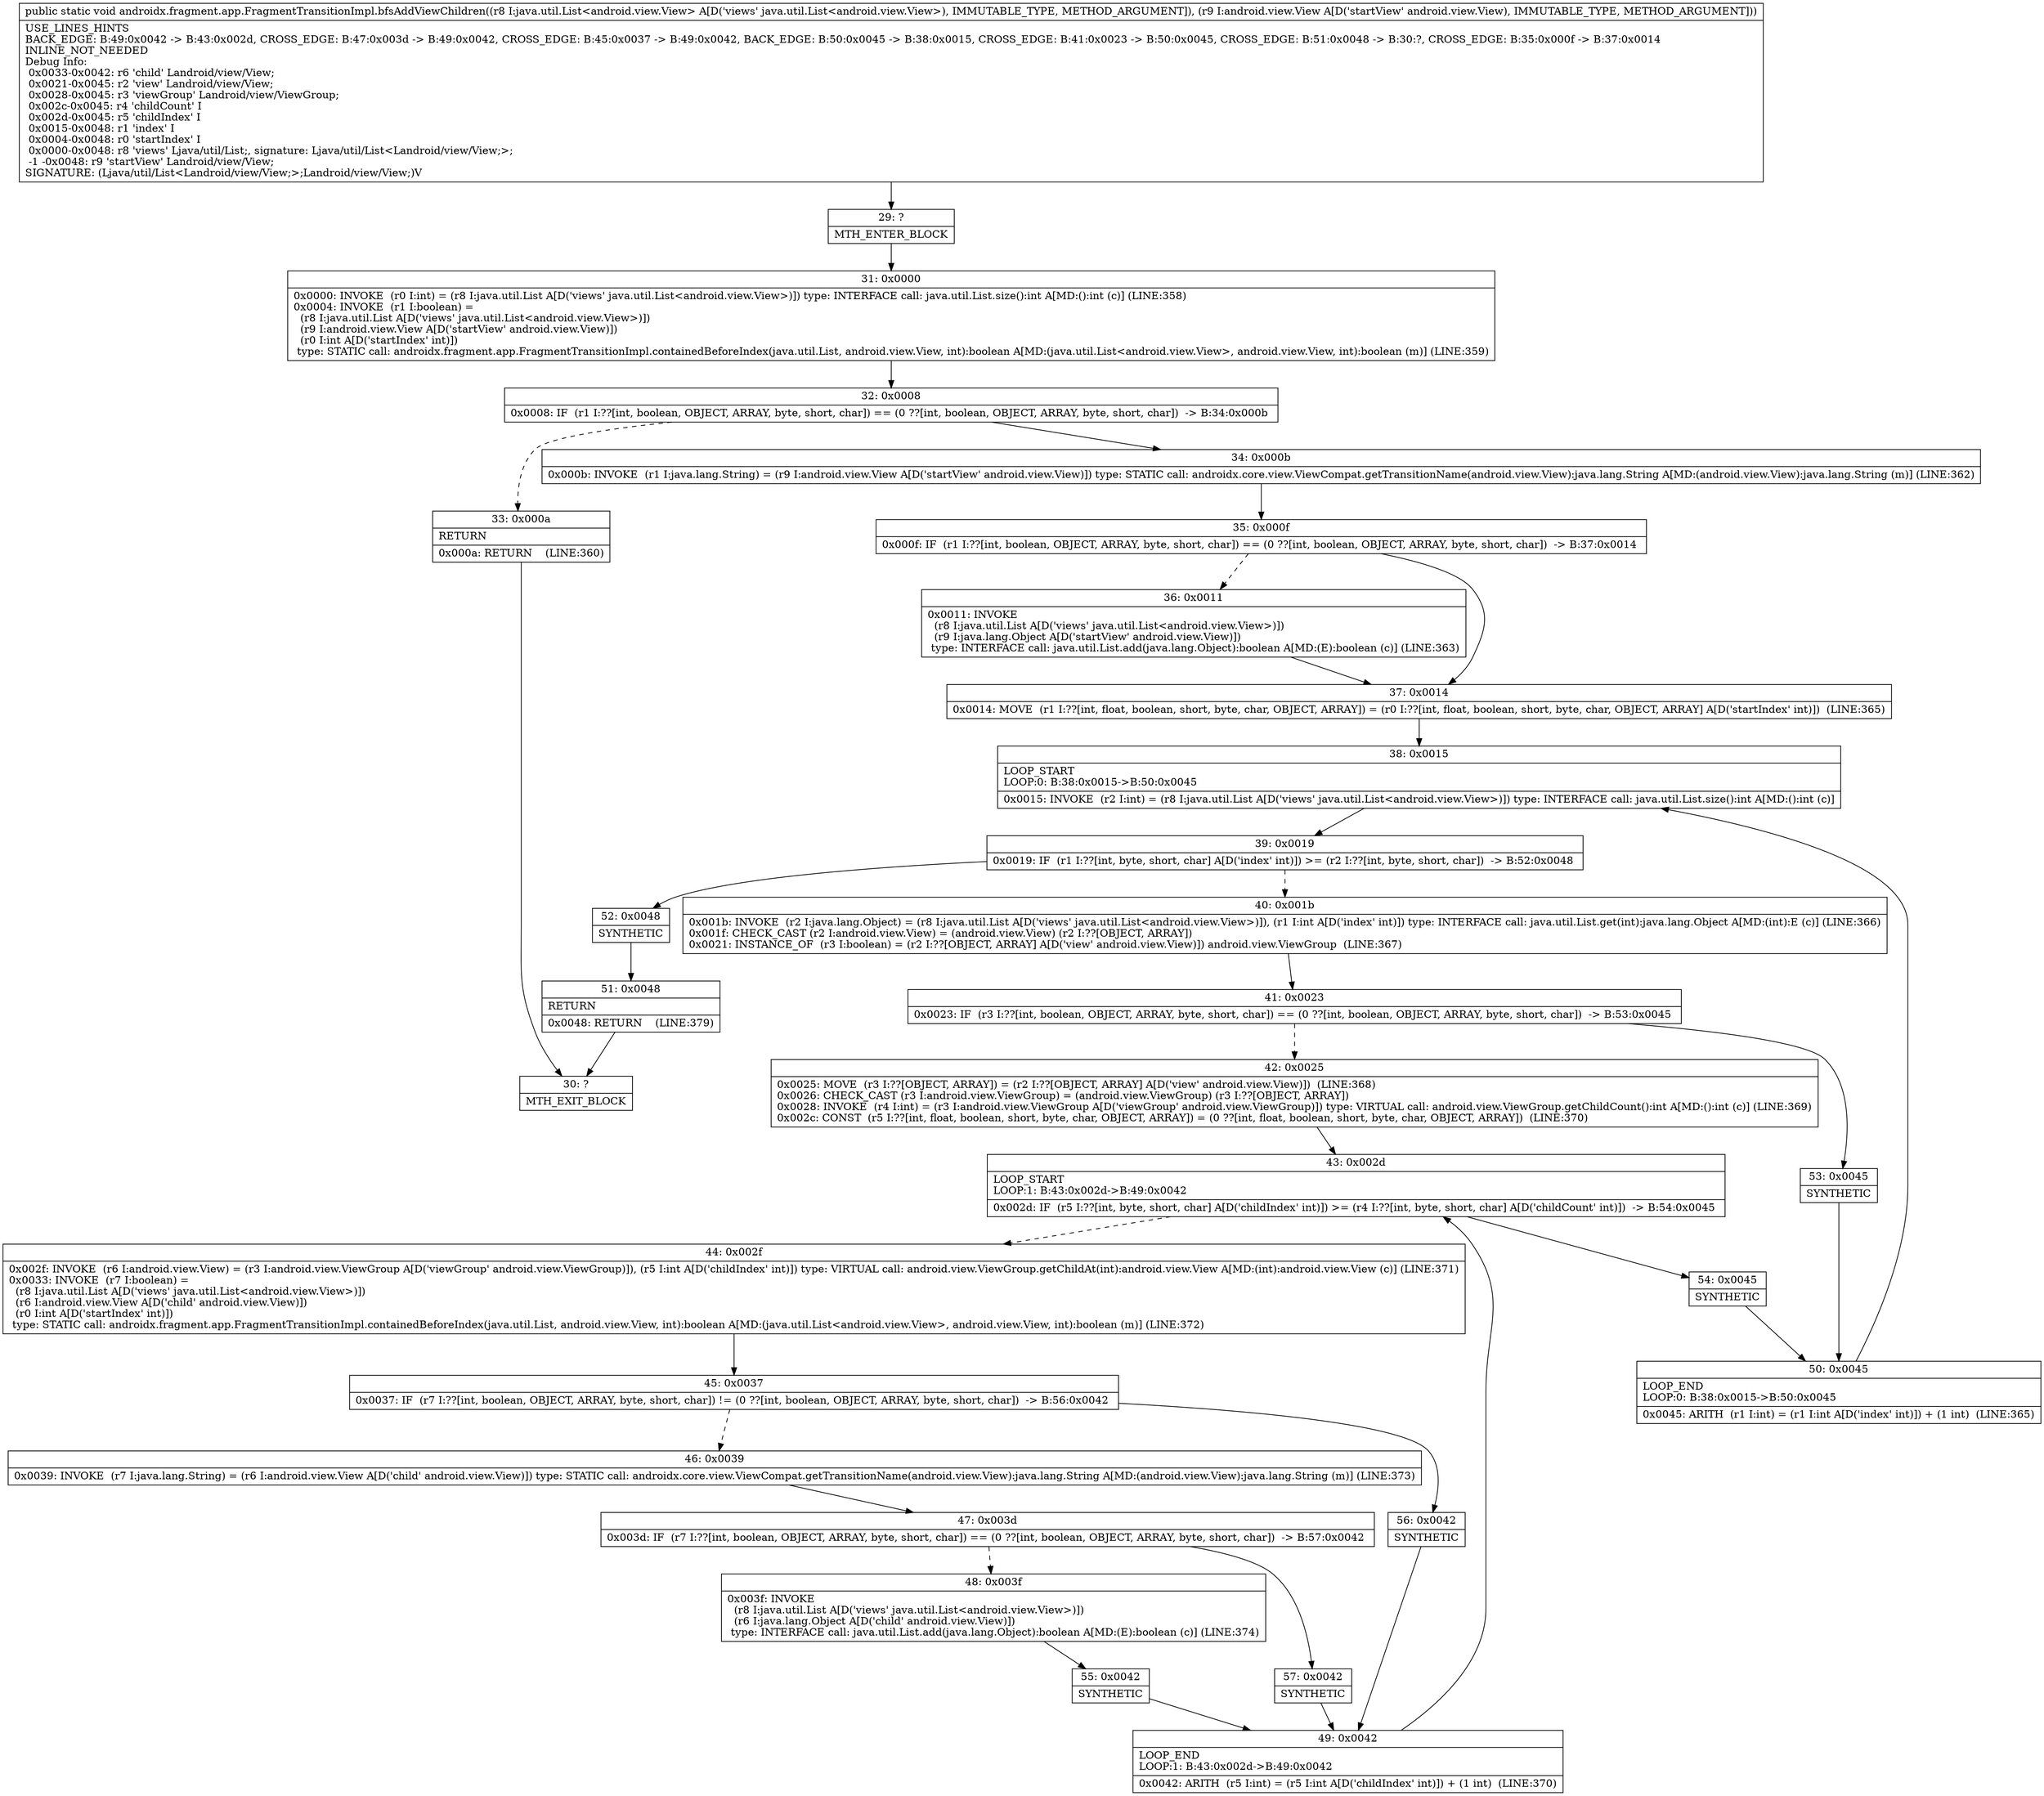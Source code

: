digraph "CFG forandroidx.fragment.app.FragmentTransitionImpl.bfsAddViewChildren(Ljava\/util\/List;Landroid\/view\/View;)V" {
Node_29 [shape=record,label="{29\:\ ?|MTH_ENTER_BLOCK\l}"];
Node_31 [shape=record,label="{31\:\ 0x0000|0x0000: INVOKE  (r0 I:int) = (r8 I:java.util.List A[D('views' java.util.List\<android.view.View\>)]) type: INTERFACE call: java.util.List.size():int A[MD:():int (c)] (LINE:358)\l0x0004: INVOKE  (r1 I:boolean) = \l  (r8 I:java.util.List A[D('views' java.util.List\<android.view.View\>)])\l  (r9 I:android.view.View A[D('startView' android.view.View)])\l  (r0 I:int A[D('startIndex' int)])\l type: STATIC call: androidx.fragment.app.FragmentTransitionImpl.containedBeforeIndex(java.util.List, android.view.View, int):boolean A[MD:(java.util.List\<android.view.View\>, android.view.View, int):boolean (m)] (LINE:359)\l}"];
Node_32 [shape=record,label="{32\:\ 0x0008|0x0008: IF  (r1 I:??[int, boolean, OBJECT, ARRAY, byte, short, char]) == (0 ??[int, boolean, OBJECT, ARRAY, byte, short, char])  \-\> B:34:0x000b \l}"];
Node_33 [shape=record,label="{33\:\ 0x000a|RETURN\l|0x000a: RETURN    (LINE:360)\l}"];
Node_30 [shape=record,label="{30\:\ ?|MTH_EXIT_BLOCK\l}"];
Node_34 [shape=record,label="{34\:\ 0x000b|0x000b: INVOKE  (r1 I:java.lang.String) = (r9 I:android.view.View A[D('startView' android.view.View)]) type: STATIC call: androidx.core.view.ViewCompat.getTransitionName(android.view.View):java.lang.String A[MD:(android.view.View):java.lang.String (m)] (LINE:362)\l}"];
Node_35 [shape=record,label="{35\:\ 0x000f|0x000f: IF  (r1 I:??[int, boolean, OBJECT, ARRAY, byte, short, char]) == (0 ??[int, boolean, OBJECT, ARRAY, byte, short, char])  \-\> B:37:0x0014 \l}"];
Node_36 [shape=record,label="{36\:\ 0x0011|0x0011: INVOKE  \l  (r8 I:java.util.List A[D('views' java.util.List\<android.view.View\>)])\l  (r9 I:java.lang.Object A[D('startView' android.view.View)])\l type: INTERFACE call: java.util.List.add(java.lang.Object):boolean A[MD:(E):boolean (c)] (LINE:363)\l}"];
Node_37 [shape=record,label="{37\:\ 0x0014|0x0014: MOVE  (r1 I:??[int, float, boolean, short, byte, char, OBJECT, ARRAY]) = (r0 I:??[int, float, boolean, short, byte, char, OBJECT, ARRAY] A[D('startIndex' int)])  (LINE:365)\l}"];
Node_38 [shape=record,label="{38\:\ 0x0015|LOOP_START\lLOOP:0: B:38:0x0015\-\>B:50:0x0045\l|0x0015: INVOKE  (r2 I:int) = (r8 I:java.util.List A[D('views' java.util.List\<android.view.View\>)]) type: INTERFACE call: java.util.List.size():int A[MD:():int (c)]\l}"];
Node_39 [shape=record,label="{39\:\ 0x0019|0x0019: IF  (r1 I:??[int, byte, short, char] A[D('index' int)]) \>= (r2 I:??[int, byte, short, char])  \-\> B:52:0x0048 \l}"];
Node_40 [shape=record,label="{40\:\ 0x001b|0x001b: INVOKE  (r2 I:java.lang.Object) = (r8 I:java.util.List A[D('views' java.util.List\<android.view.View\>)]), (r1 I:int A[D('index' int)]) type: INTERFACE call: java.util.List.get(int):java.lang.Object A[MD:(int):E (c)] (LINE:366)\l0x001f: CHECK_CAST (r2 I:android.view.View) = (android.view.View) (r2 I:??[OBJECT, ARRAY]) \l0x0021: INSTANCE_OF  (r3 I:boolean) = (r2 I:??[OBJECT, ARRAY] A[D('view' android.view.View)]) android.view.ViewGroup  (LINE:367)\l}"];
Node_41 [shape=record,label="{41\:\ 0x0023|0x0023: IF  (r3 I:??[int, boolean, OBJECT, ARRAY, byte, short, char]) == (0 ??[int, boolean, OBJECT, ARRAY, byte, short, char])  \-\> B:53:0x0045 \l}"];
Node_42 [shape=record,label="{42\:\ 0x0025|0x0025: MOVE  (r3 I:??[OBJECT, ARRAY]) = (r2 I:??[OBJECT, ARRAY] A[D('view' android.view.View)])  (LINE:368)\l0x0026: CHECK_CAST (r3 I:android.view.ViewGroup) = (android.view.ViewGroup) (r3 I:??[OBJECT, ARRAY]) \l0x0028: INVOKE  (r4 I:int) = (r3 I:android.view.ViewGroup A[D('viewGroup' android.view.ViewGroup)]) type: VIRTUAL call: android.view.ViewGroup.getChildCount():int A[MD:():int (c)] (LINE:369)\l0x002c: CONST  (r5 I:??[int, float, boolean, short, byte, char, OBJECT, ARRAY]) = (0 ??[int, float, boolean, short, byte, char, OBJECT, ARRAY])  (LINE:370)\l}"];
Node_43 [shape=record,label="{43\:\ 0x002d|LOOP_START\lLOOP:1: B:43:0x002d\-\>B:49:0x0042\l|0x002d: IF  (r5 I:??[int, byte, short, char] A[D('childIndex' int)]) \>= (r4 I:??[int, byte, short, char] A[D('childCount' int)])  \-\> B:54:0x0045 \l}"];
Node_44 [shape=record,label="{44\:\ 0x002f|0x002f: INVOKE  (r6 I:android.view.View) = (r3 I:android.view.ViewGroup A[D('viewGroup' android.view.ViewGroup)]), (r5 I:int A[D('childIndex' int)]) type: VIRTUAL call: android.view.ViewGroup.getChildAt(int):android.view.View A[MD:(int):android.view.View (c)] (LINE:371)\l0x0033: INVOKE  (r7 I:boolean) = \l  (r8 I:java.util.List A[D('views' java.util.List\<android.view.View\>)])\l  (r6 I:android.view.View A[D('child' android.view.View)])\l  (r0 I:int A[D('startIndex' int)])\l type: STATIC call: androidx.fragment.app.FragmentTransitionImpl.containedBeforeIndex(java.util.List, android.view.View, int):boolean A[MD:(java.util.List\<android.view.View\>, android.view.View, int):boolean (m)] (LINE:372)\l}"];
Node_45 [shape=record,label="{45\:\ 0x0037|0x0037: IF  (r7 I:??[int, boolean, OBJECT, ARRAY, byte, short, char]) != (0 ??[int, boolean, OBJECT, ARRAY, byte, short, char])  \-\> B:56:0x0042 \l}"];
Node_46 [shape=record,label="{46\:\ 0x0039|0x0039: INVOKE  (r7 I:java.lang.String) = (r6 I:android.view.View A[D('child' android.view.View)]) type: STATIC call: androidx.core.view.ViewCompat.getTransitionName(android.view.View):java.lang.String A[MD:(android.view.View):java.lang.String (m)] (LINE:373)\l}"];
Node_47 [shape=record,label="{47\:\ 0x003d|0x003d: IF  (r7 I:??[int, boolean, OBJECT, ARRAY, byte, short, char]) == (0 ??[int, boolean, OBJECT, ARRAY, byte, short, char])  \-\> B:57:0x0042 \l}"];
Node_48 [shape=record,label="{48\:\ 0x003f|0x003f: INVOKE  \l  (r8 I:java.util.List A[D('views' java.util.List\<android.view.View\>)])\l  (r6 I:java.lang.Object A[D('child' android.view.View)])\l type: INTERFACE call: java.util.List.add(java.lang.Object):boolean A[MD:(E):boolean (c)] (LINE:374)\l}"];
Node_55 [shape=record,label="{55\:\ 0x0042|SYNTHETIC\l}"];
Node_49 [shape=record,label="{49\:\ 0x0042|LOOP_END\lLOOP:1: B:43:0x002d\-\>B:49:0x0042\l|0x0042: ARITH  (r5 I:int) = (r5 I:int A[D('childIndex' int)]) + (1 int)  (LINE:370)\l}"];
Node_57 [shape=record,label="{57\:\ 0x0042|SYNTHETIC\l}"];
Node_56 [shape=record,label="{56\:\ 0x0042|SYNTHETIC\l}"];
Node_54 [shape=record,label="{54\:\ 0x0045|SYNTHETIC\l}"];
Node_50 [shape=record,label="{50\:\ 0x0045|LOOP_END\lLOOP:0: B:38:0x0015\-\>B:50:0x0045\l|0x0045: ARITH  (r1 I:int) = (r1 I:int A[D('index' int)]) + (1 int)  (LINE:365)\l}"];
Node_53 [shape=record,label="{53\:\ 0x0045|SYNTHETIC\l}"];
Node_52 [shape=record,label="{52\:\ 0x0048|SYNTHETIC\l}"];
Node_51 [shape=record,label="{51\:\ 0x0048|RETURN\l|0x0048: RETURN    (LINE:379)\l}"];
MethodNode[shape=record,label="{public static void androidx.fragment.app.FragmentTransitionImpl.bfsAddViewChildren((r8 I:java.util.List\<android.view.View\> A[D('views' java.util.List\<android.view.View\>), IMMUTABLE_TYPE, METHOD_ARGUMENT]), (r9 I:android.view.View A[D('startView' android.view.View), IMMUTABLE_TYPE, METHOD_ARGUMENT]))  | USE_LINES_HINTS\lBACK_EDGE: B:49:0x0042 \-\> B:43:0x002d, CROSS_EDGE: B:47:0x003d \-\> B:49:0x0042, CROSS_EDGE: B:45:0x0037 \-\> B:49:0x0042, BACK_EDGE: B:50:0x0045 \-\> B:38:0x0015, CROSS_EDGE: B:41:0x0023 \-\> B:50:0x0045, CROSS_EDGE: B:51:0x0048 \-\> B:30:?, CROSS_EDGE: B:35:0x000f \-\> B:37:0x0014\lINLINE_NOT_NEEDED\lDebug Info:\l  0x0033\-0x0042: r6 'child' Landroid\/view\/View;\l  0x0021\-0x0045: r2 'view' Landroid\/view\/View;\l  0x0028\-0x0045: r3 'viewGroup' Landroid\/view\/ViewGroup;\l  0x002c\-0x0045: r4 'childCount' I\l  0x002d\-0x0045: r5 'childIndex' I\l  0x0015\-0x0048: r1 'index' I\l  0x0004\-0x0048: r0 'startIndex' I\l  0x0000\-0x0048: r8 'views' Ljava\/util\/List;, signature: Ljava\/util\/List\<Landroid\/view\/View;\>;\l  \-1 \-0x0048: r9 'startView' Landroid\/view\/View;\lSIGNATURE: (Ljava\/util\/List\<Landroid\/view\/View;\>;Landroid\/view\/View;)V\l}"];
MethodNode -> Node_29;Node_29 -> Node_31;
Node_31 -> Node_32;
Node_32 -> Node_33[style=dashed];
Node_32 -> Node_34;
Node_33 -> Node_30;
Node_34 -> Node_35;
Node_35 -> Node_36[style=dashed];
Node_35 -> Node_37;
Node_36 -> Node_37;
Node_37 -> Node_38;
Node_38 -> Node_39;
Node_39 -> Node_40[style=dashed];
Node_39 -> Node_52;
Node_40 -> Node_41;
Node_41 -> Node_42[style=dashed];
Node_41 -> Node_53;
Node_42 -> Node_43;
Node_43 -> Node_44[style=dashed];
Node_43 -> Node_54;
Node_44 -> Node_45;
Node_45 -> Node_46[style=dashed];
Node_45 -> Node_56;
Node_46 -> Node_47;
Node_47 -> Node_48[style=dashed];
Node_47 -> Node_57;
Node_48 -> Node_55;
Node_55 -> Node_49;
Node_49 -> Node_43;
Node_57 -> Node_49;
Node_56 -> Node_49;
Node_54 -> Node_50;
Node_50 -> Node_38;
Node_53 -> Node_50;
Node_52 -> Node_51;
Node_51 -> Node_30;
}

